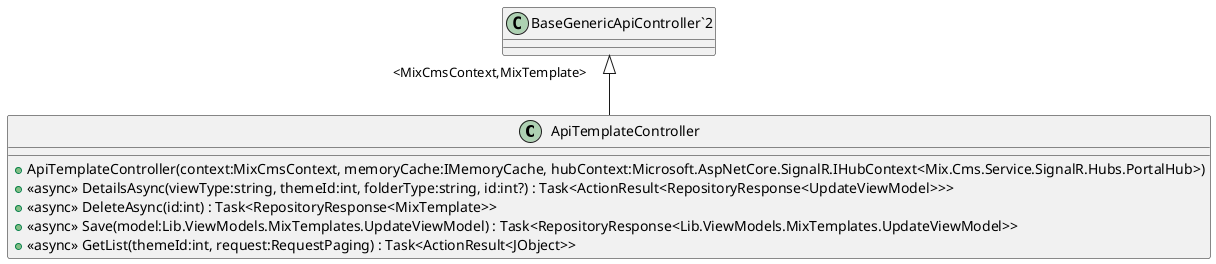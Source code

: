 @startuml
class ApiTemplateController {
    + ApiTemplateController(context:MixCmsContext, memoryCache:IMemoryCache, hubContext:Microsoft.AspNetCore.SignalR.IHubContext<Mix.Cms.Service.SignalR.Hubs.PortalHub>)
    + <<async>> DetailsAsync(viewType:string, themeId:int, folderType:string, id:int?) : Task<ActionResult<RepositoryResponse<UpdateViewModel>>>
    + <<async>> DeleteAsync(id:int) : Task<RepositoryResponse<MixTemplate>>
    + <<async>> Save(model:Lib.ViewModels.MixTemplates.UpdateViewModel) : Task<RepositoryResponse<Lib.ViewModels.MixTemplates.UpdateViewModel>>
    + <<async>> GetList(themeId:int, request:RequestPaging) : Task<ActionResult<JObject>>
}
"BaseGenericApiController`2" "<MixCmsContext,MixTemplate>" <|-- ApiTemplateController
@enduml
